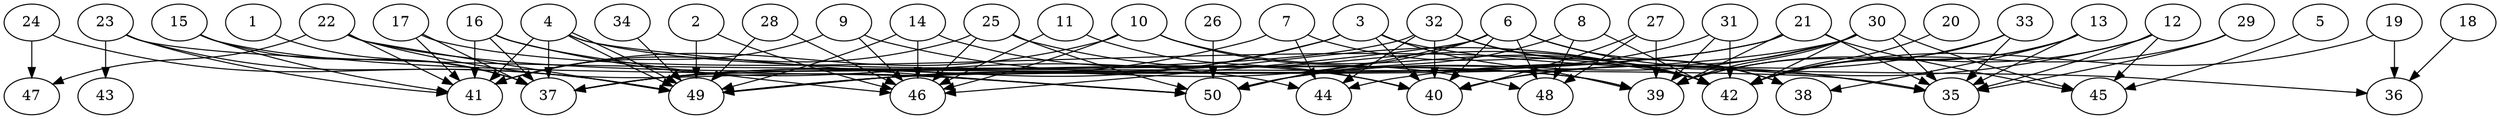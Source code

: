 // DAG automatically generated by daggen at Thu Oct  3 14:07:57 2019
// ./daggen --dot -n 50 --ccr 0.5 --fat 0.9 --regular 0.9 --density 0.5 --mindata 5242880 --maxdata 52428800 
digraph G {
  1 [size="40859648", alpha="0.01", expect_size="20429824"] 
  1 -> 37 [size ="20429824"]
  2 [size="47861760", alpha="0.05", expect_size="23930880"] 
  2 -> 46 [size ="23930880"]
  2 -> 49 [size ="23930880"]
  3 [size="41183232", alpha="0.12", expect_size="20591616"] 
  3 -> 36 [size ="20591616"]
  3 -> 37 [size ="20591616"]
  3 -> 39 [size ="20591616"]
  3 -> 40 [size ="20591616"]
  3 -> 49 [size ="20591616"]
  4 [size="96749568", alpha="0.09", expect_size="48374784"] 
  4 -> 37 [size ="48374784"]
  4 -> 39 [size ="48374784"]
  4 -> 41 [size ="48374784"]
  4 -> 49 [size ="48374784"]
  4 -> 49 [size ="48374784"]
  4 -> 50 [size ="48374784"]
  5 [size="41043968", alpha="0.03", expect_size="20521984"] 
  5 -> 45 [size ="20521984"]
  6 [size="24285184", alpha="0.16", expect_size="12142592"] 
  6 -> 35 [size ="12142592"]
  6 -> 38 [size ="12142592"]
  6 -> 40 [size ="12142592"]
  6 -> 46 [size ="12142592"]
  6 -> 48 [size ="12142592"]
  6 -> 49 [size ="12142592"]
  6 -> 50 [size ="12142592"]
  7 [size="40720384", alpha="0.09", expect_size="20360192"] 
  7 -> 37 [size ="20360192"]
  7 -> 42 [size ="20360192"]
  7 -> 44 [size ="20360192"]
  8 [size="46006272", alpha="0.04", expect_size="23003136"] 
  8 -> 42 [size ="23003136"]
  8 -> 48 [size ="23003136"]
  8 -> 50 [size ="23003136"]
  9 [size="103135232", alpha="0.19", expect_size="51567616"] 
  9 -> 41 [size ="51567616"]
  9 -> 42 [size ="51567616"]
  9 -> 46 [size ="51567616"]
  10 [size="22900736", alpha="0.12", expect_size="11450368"] 
  10 -> 41 [size ="11450368"]
  10 -> 42 [size ="11450368"]
  10 -> 46 [size ="11450368"]
  10 -> 48 [size ="11450368"]
  11 [size="41740288", alpha="0.04", expect_size="20870144"] 
  11 -> 40 [size ="20870144"]
  11 -> 46 [size ="20870144"]
  12 [size="48068608", alpha="0.11", expect_size="24034304"] 
  12 -> 35 [size ="24034304"]
  12 -> 39 [size ="24034304"]
  12 -> 44 [size ="24034304"]
  12 -> 45 [size ="24034304"]
  13 [size="73945088", alpha="0.11", expect_size="36972544"] 
  13 -> 35 [size ="36972544"]
  13 -> 38 [size ="36972544"]
  13 -> 39 [size ="36972544"]
  13 -> 42 [size ="36972544"]
  14 [size="35592192", alpha="0.14", expect_size="17796096"] 
  14 -> 40 [size ="17796096"]
  14 -> 46 [size ="17796096"]
  14 -> 49 [size ="17796096"]
  15 [size="79394816", alpha="0.19", expect_size="39697408"] 
  15 -> 37 [size ="39697408"]
  15 -> 41 [size ="39697408"]
  15 -> 50 [size ="39697408"]
  16 [size="91609088", alpha="0.00", expect_size="45804544"] 
  16 -> 37 [size ="45804544"]
  16 -> 41 [size ="45804544"]
  16 -> 44 [size ="45804544"]
  16 -> 46 [size ="45804544"]
  17 [size="73455616", alpha="0.13", expect_size="36727808"] 
  17 -> 37 [size ="36727808"]
  17 -> 41 [size ="36727808"]
  17 -> 42 [size ="36727808"]
  18 [size="21334016", alpha="0.19", expect_size="10667008"] 
  18 -> 36 [size ="10667008"]
  19 [size="39106560", alpha="0.14", expect_size="19553280"] 
  19 -> 36 [size ="19553280"]
  19 -> 42 [size ="19553280"]
  20 [size="32284672", alpha="0.05", expect_size="16142336"] 
  20 -> 42 [size ="16142336"]
  21 [size="89511936", alpha="0.01", expect_size="44755968"] 
  21 -> 35 [size ="44755968"]
  21 -> 37 [size ="44755968"]
  21 -> 39 [size ="44755968"]
  21 -> 45 [size ="44755968"]
  21 -> 49 [size ="44755968"]
  22 [size="14694400", alpha="0.06", expect_size="7347200"] 
  22 -> 39 [size ="7347200"]
  22 -> 41 [size ="7347200"]
  22 -> 47 [size ="7347200"]
  22 -> 49 [size ="7347200"]
  22 -> 50 [size ="7347200"]
  23 [size="66916352", alpha="0.17", expect_size="33458176"] 
  23 -> 35 [size ="33458176"]
  23 -> 41 [size ="33458176"]
  23 -> 43 [size ="33458176"]
  23 -> 49 [size ="33458176"]
  24 [size="23808000", alpha="0.06", expect_size="11904000"] 
  24 -> 47 [size ="11904000"]
  24 -> 49 [size ="11904000"]
  25 [size="92194816", alpha="0.02", expect_size="46097408"] 
  25 -> 41 [size ="46097408"]
  25 -> 42 [size ="46097408"]
  25 -> 46 [size ="46097408"]
  25 -> 50 [size ="46097408"]
  26 [size="87273472", alpha="0.00", expect_size="43636736"] 
  26 -> 50 [size ="43636736"]
  27 [size="88954880", alpha="0.05", expect_size="44477440"] 
  27 -> 39 [size ="44477440"]
  27 -> 40 [size ="44477440"]
  27 -> 48 [size ="44477440"]
  28 [size="58238976", alpha="0.18", expect_size="29119488"] 
  28 -> 46 [size ="29119488"]
  28 -> 49 [size ="29119488"]
  29 [size="54517760", alpha="0.10", expect_size="27258880"] 
  29 -> 35 [size ="27258880"]
  29 -> 42 [size ="27258880"]
  30 [size="28061696", alpha="0.05", expect_size="14030848"] 
  30 -> 35 [size ="14030848"]
  30 -> 39 [size ="14030848"]
  30 -> 40 [size ="14030848"]
  30 -> 42 [size ="14030848"]
  30 -> 45 [size ="14030848"]
  30 -> 49 [size ="14030848"]
  30 -> 50 [size ="14030848"]
  31 [size="49391616", alpha="0.07", expect_size="24695808"] 
  31 -> 39 [size ="24695808"]
  31 -> 42 [size ="24695808"]
  31 -> 50 [size ="24695808"]
  32 [size="54513664", alpha="0.16", expect_size="27256832"] 
  32 -> 37 [size ="27256832"]
  32 -> 38 [size ="27256832"]
  32 -> 40 [size ="27256832"]
  32 -> 42 [size ="27256832"]
  32 -> 44 [size ="27256832"]
  33 [size="80803840", alpha="0.19", expect_size="40401920"] 
  33 -> 35 [size ="40401920"]
  33 -> 40 [size ="40401920"]
  33 -> 42 [size ="40401920"]
  34 [size="64589824", alpha="0.07", expect_size="32294912"] 
  34 -> 49 [size ="32294912"]
  35 [size="92133376", alpha="0.10", expect_size="46066688"] 
  36 [size="99624960", alpha="0.10", expect_size="49812480"] 
  37 [size="100861952", alpha="0.03", expect_size="50430976"] 
  38 [size="31711232", alpha="0.19", expect_size="15855616"] 
  39 [size="22063104", alpha="0.01", expect_size="11031552"] 
  40 [size="70199296", alpha="0.07", expect_size="35099648"] 
  41 [size="94160896", alpha="0.10", expect_size="47080448"] 
  42 [size="30834688", alpha="0.14", expect_size="15417344"] 
  43 [size="12175360", alpha="0.10", expect_size="6087680"] 
  44 [size="101642240", alpha="0.09", expect_size="50821120"] 
  45 [size="41228288", alpha="0.05", expect_size="20614144"] 
  46 [size="88588288", alpha="0.18", expect_size="44294144"] 
  47 [size="41728000", alpha="0.07", expect_size="20864000"] 
  48 [size="57993216", alpha="0.06", expect_size="28996608"] 
  49 [size="53858304", alpha="0.14", expect_size="26929152"] 
  50 [size="57946112", alpha="0.06", expect_size="28973056"] 
}
